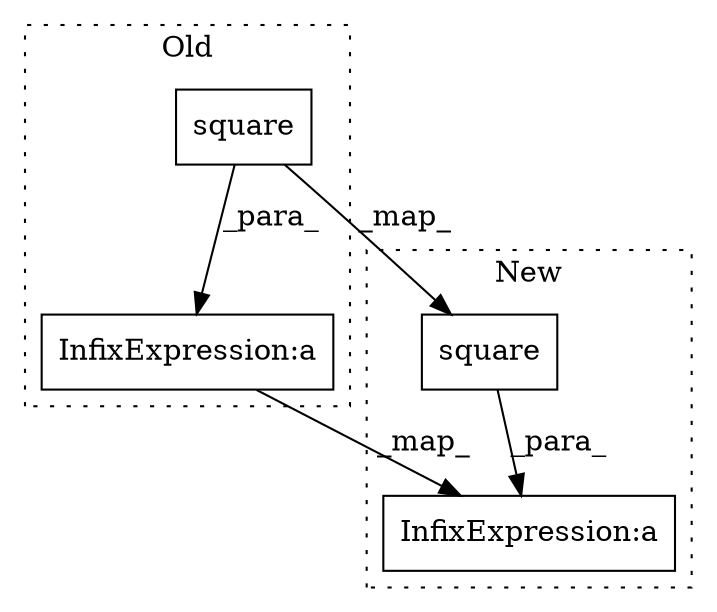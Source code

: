 digraph G {
subgraph cluster0 {
1 [label="square" a="32" s="876,884" l="7,1" shape="box"];
4 [label="InfixExpression:a" a="27" s="865" l="3" shape="box"];
label = "Old";
style="dotted";
}
subgraph cluster1 {
2 [label="square" a="32" s="879,887" l="7,1" shape="box"];
3 [label="InfixExpression:a" a="27" s="856" l="3" shape="box"];
label = "New";
style="dotted";
}
1 -> 4 [label="_para_"];
1 -> 2 [label="_map_"];
2 -> 3 [label="_para_"];
4 -> 3 [label="_map_"];
}